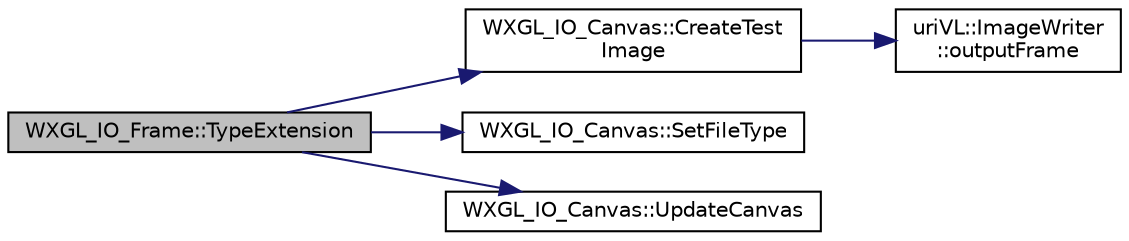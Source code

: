 digraph "WXGL_IO_Frame::TypeExtension"
{
  edge [fontname="Helvetica",fontsize="10",labelfontname="Helvetica",labelfontsize="10"];
  node [fontname="Helvetica",fontsize="10",shape=record];
  rankdir="LR";
  Node1 [label="WXGL_IO_Frame::TypeExtension",height=0.2,width=0.4,color="black", fillcolor="grey75", style="filled", fontcolor="black"];
  Node1 -> Node2 [color="midnightblue",fontsize="10",style="solid",fontname="Helvetica"];
  Node2 [label="WXGL_IO_Canvas::CreateTest\lImage",height=0.2,width=0.4,color="black", fillcolor="white", style="filled",URL="$classWXGL__IO__Canvas.html#a6312f9e75a892d13e36406be8d52a1ed"];
  Node2 -> Node3 [color="midnightblue",fontsize="10",style="solid",fontname="Helvetica"];
  Node3 [label="uriVL::ImageWriter\l::outputFrame",height=0.2,width=0.4,color="black", fillcolor="white", style="filled",URL="$classuriVL_1_1ImageWriter.html#aa605beee8ef37b1d0186a9412cf4a944",tooltip="Write the image to the currently assigned destination. "];
  Node1 -> Node4 [color="midnightblue",fontsize="10",style="solid",fontname="Helvetica"];
  Node4 [label="WXGL_IO_Canvas::SetFileType",height=0.2,width=0.4,color="black", fillcolor="white", style="filled",URL="$classWXGL__IO__Canvas.html#a3e89f9f40b241a08e621ee0d8fa01125"];
  Node1 -> Node5 [color="midnightblue",fontsize="10",style="solid",fontname="Helvetica"];
  Node5 [label="WXGL_IO_Canvas::UpdateCanvas",height=0.2,width=0.4,color="black", fillcolor="white", style="filled",URL="$classWXGL__IO__Canvas.html#acb7d8d6338848c14cda2a8fab8c26781"];
}
